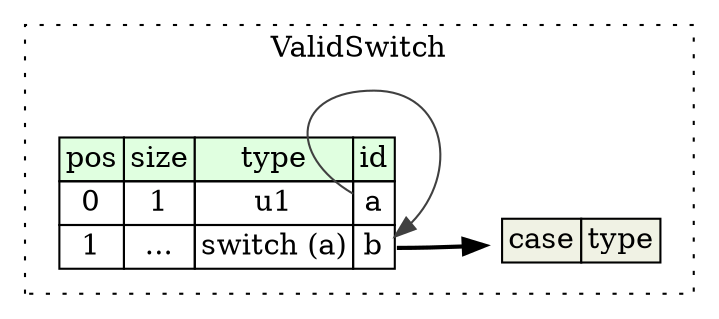 digraph {
	rankdir=LR;
	node [shape=plaintext];
	subgraph cluster__valid_switch {
		label="ValidSwitch";
		graph[style=dotted];

		valid_switch__seq [label=<<TABLE BORDER="0" CELLBORDER="1" CELLSPACING="0">
			<TR><TD BGCOLOR="#E0FFE0">pos</TD><TD BGCOLOR="#E0FFE0">size</TD><TD BGCOLOR="#E0FFE0">type</TD><TD BGCOLOR="#E0FFE0">id</TD></TR>
			<TR><TD PORT="a_pos">0</TD><TD PORT="a_size">1</TD><TD>u1</TD><TD PORT="a_type">a</TD></TR>
			<TR><TD PORT="b_pos">1</TD><TD PORT="b_size">...</TD><TD>switch (a)</TD><TD PORT="b_type">b</TD></TR>
		</TABLE>>];
valid_switch__seq_b_switch [label=<<TABLE BORDER="0" CELLBORDER="1" CELLSPACING="0">
	<TR><TD BGCOLOR="#F0F2E4">case</TD><TD BGCOLOR="#F0F2E4">type</TD></TR>
</TABLE>>];
	}
	valid_switch__seq:b_type -> valid_switch__seq_b_switch [style=bold];
	valid_switch__seq:a_type -> valid_switch__seq:b_type [color="#404040"];
}
